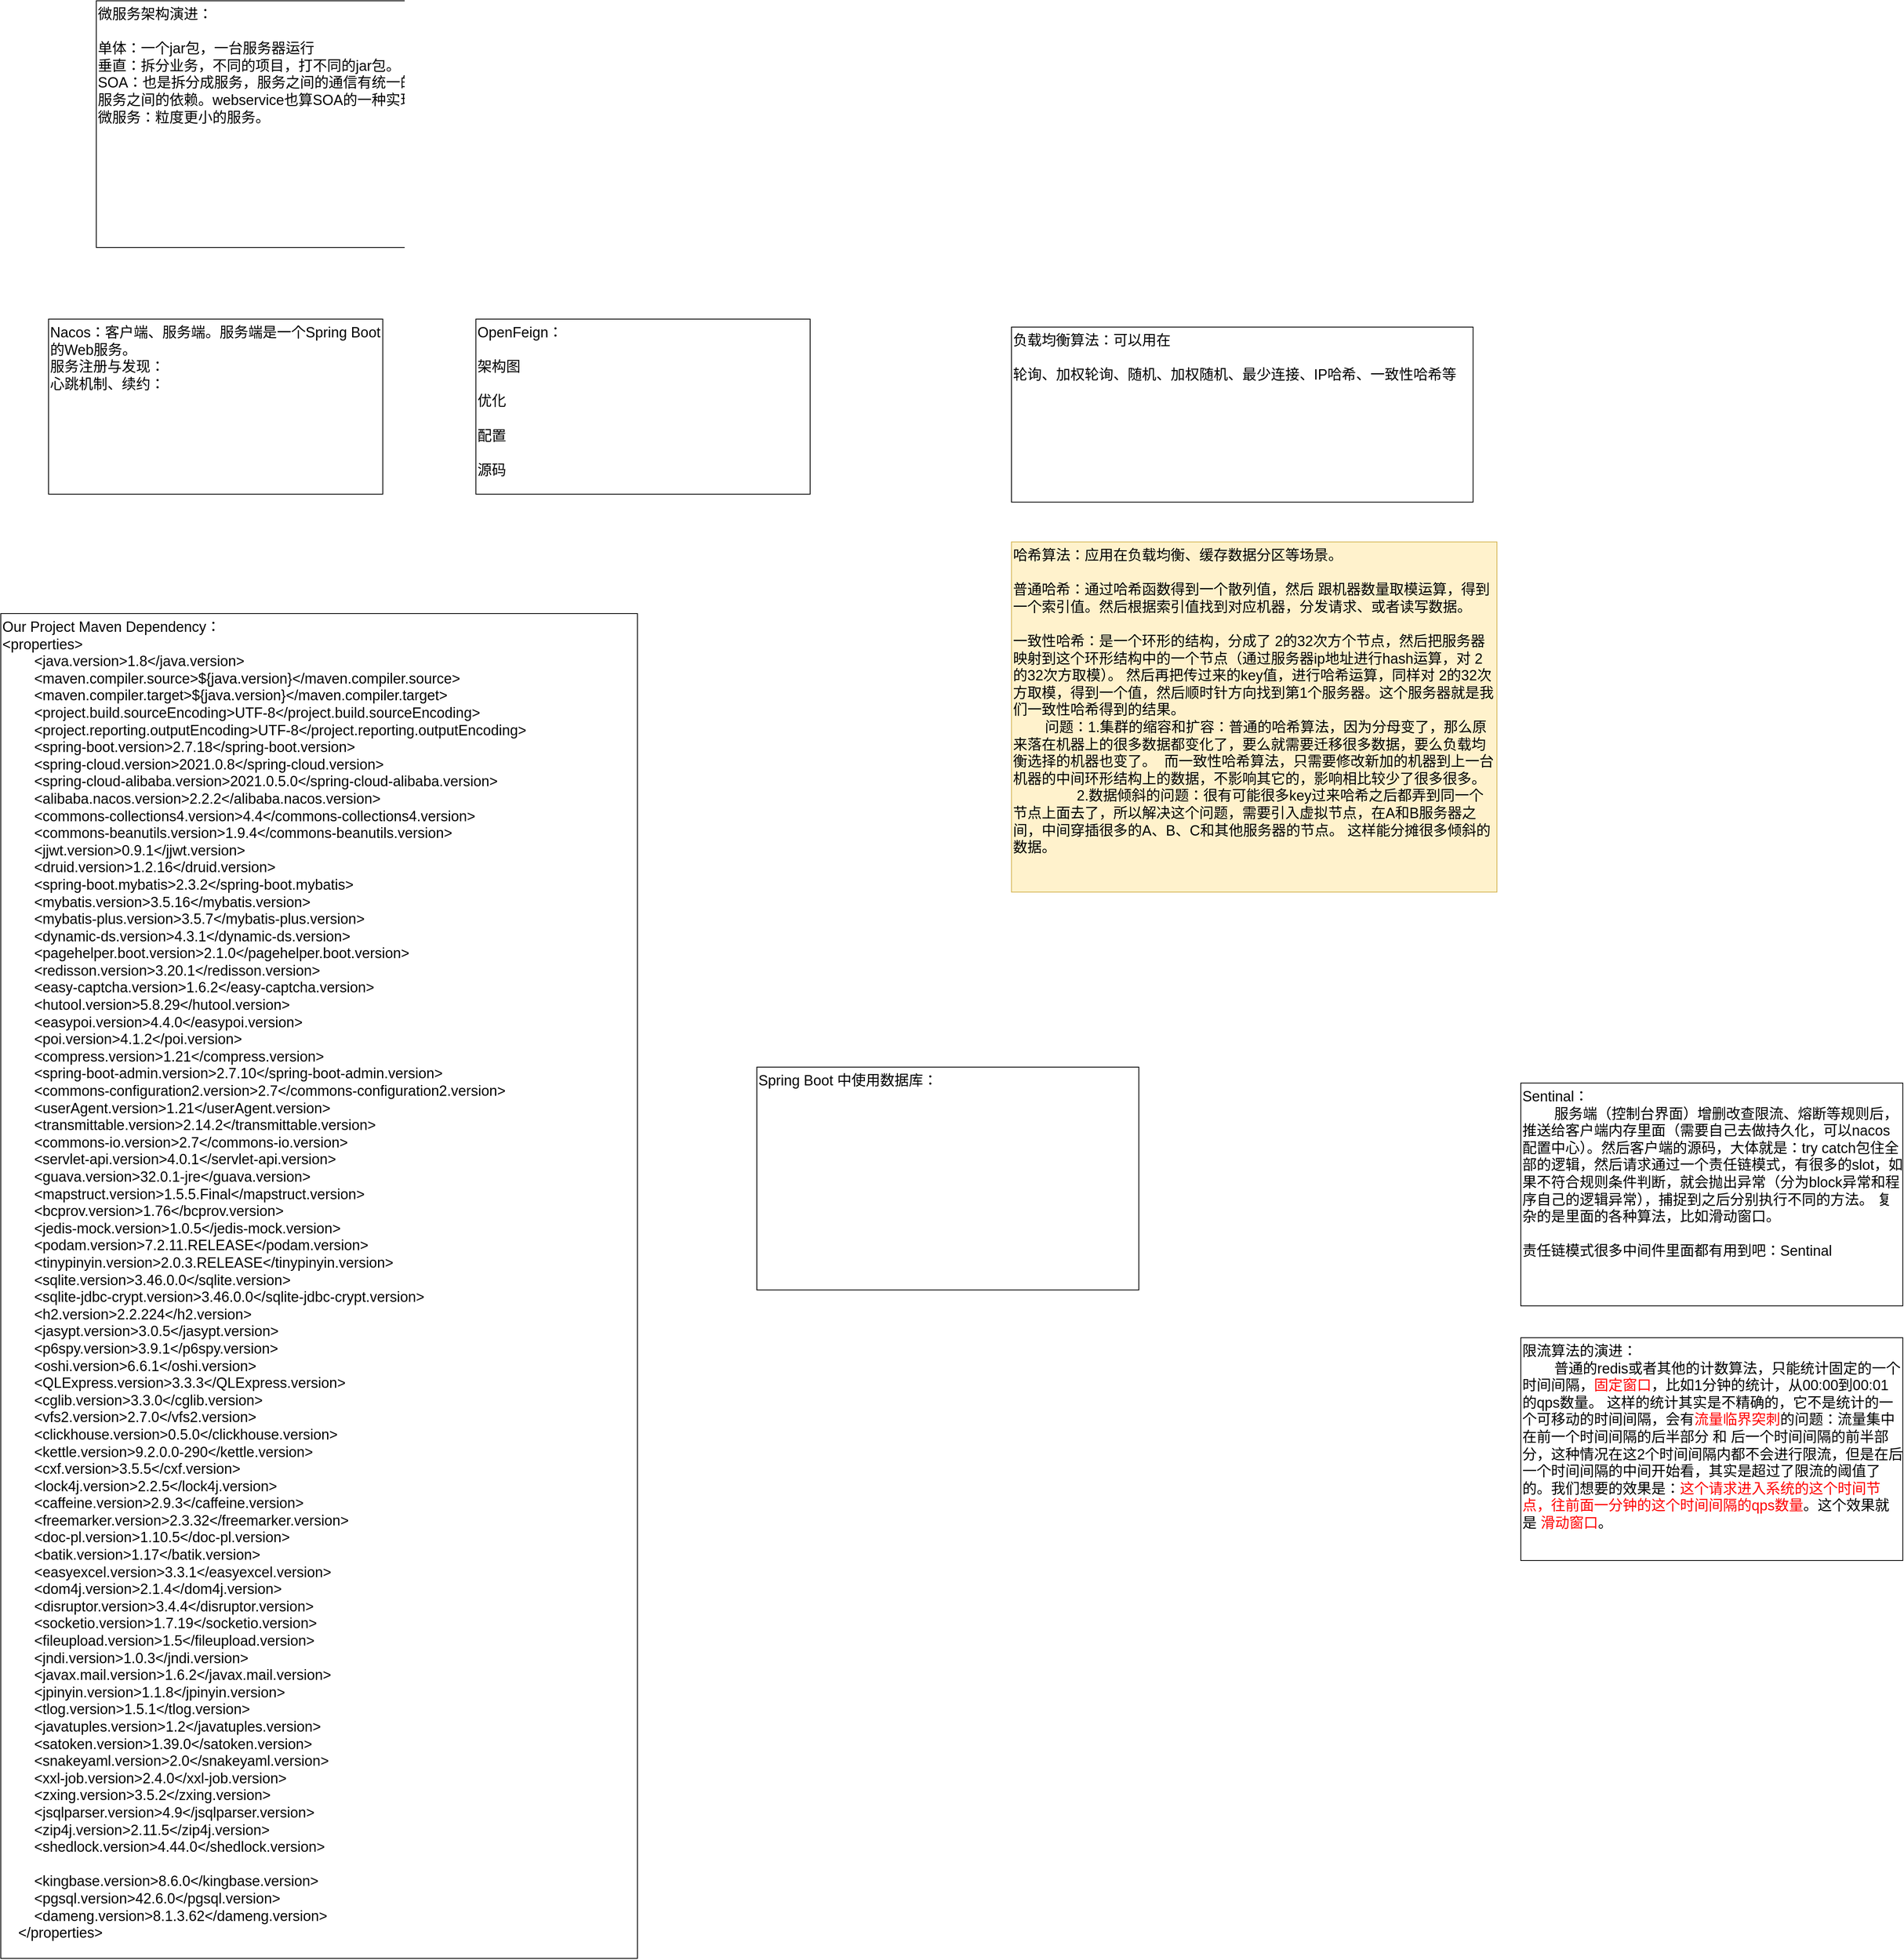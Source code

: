 <mxfile version="26.1.0">
  <diagram name="第 1 页" id="bNRUMGfdpHtpgNB-Gve9">
    <mxGraphModel dx="2225" dy="1887" grid="1" gridSize="10" guides="1" tooltips="1" connect="1" arrows="1" fold="1" page="1" pageScale="1" pageWidth="827" pageHeight="1169" math="0" shadow="0">
      <root>
        <mxCell id="0" />
        <mxCell id="1" parent="0" />
        <mxCell id="2RxM4l89XDD24nxAgFgx-1" value="Nacos：客户端、服务端。服务端是一个Spring Boot的Web服务。&lt;div&gt;服务注册与发现：&lt;/div&gt;&lt;div&gt;心跳机制、续约：&lt;br&gt;&lt;div&gt;&lt;br&gt;&lt;/div&gt;&lt;/div&gt;" style="rounded=0;whiteSpace=wrap;html=1;fontSize=18;verticalAlign=top;align=left;" parent="1" vertex="1">
          <mxGeometry x="-130" y="140" width="420" height="220" as="geometry" />
        </mxCell>
        <mxCell id="2RxM4l89XDD24nxAgFgx-2" value="&lt;div&gt;OpenFeign：&lt;/div&gt;&lt;div&gt;&lt;br&gt;&lt;/div&gt;&lt;div&gt;架构图&lt;/div&gt;&lt;div&gt;&lt;br&gt;&lt;/div&gt;&lt;div&gt;优化&lt;/div&gt;&lt;div&gt;&lt;br&gt;&lt;/div&gt;&lt;div&gt;配置&lt;/div&gt;&lt;div&gt;&lt;br&gt;&lt;/div&gt;&lt;div&gt;源码&lt;/div&gt;" style="rounded=0;whiteSpace=wrap;html=1;fontSize=18;verticalAlign=top;align=left;" parent="1" vertex="1">
          <mxGeometry x="407" y="140" width="420" height="220" as="geometry" />
        </mxCell>
        <mxCell id="2RxM4l89XDD24nxAgFgx-3" value="Our Project Maven Dependency：&lt;div&gt;&lt;div&gt;&amp;lt;properties&amp;gt;&lt;/div&gt;&lt;div&gt;&amp;nbsp; &amp;nbsp; &amp;nbsp; &amp;nbsp; &amp;lt;java.version&amp;gt;1.8&amp;lt;/java.version&amp;gt;&lt;/div&gt;&lt;div&gt;&amp;nbsp; &amp;nbsp; &amp;nbsp; &amp;nbsp; &amp;lt;maven.compiler.source&amp;gt;${java.version}&amp;lt;/maven.compiler.source&amp;gt;&lt;/div&gt;&lt;div&gt;&amp;nbsp; &amp;nbsp; &amp;nbsp; &amp;nbsp; &amp;lt;maven.compiler.target&amp;gt;${java.version}&amp;lt;/maven.compiler.target&amp;gt;&lt;/div&gt;&lt;div&gt;&amp;nbsp; &amp;nbsp; &amp;nbsp; &amp;nbsp; &amp;lt;project.build.sourceEncoding&amp;gt;UTF-8&amp;lt;/project.build.sourceEncoding&amp;gt;&lt;/div&gt;&lt;div&gt;&amp;nbsp; &amp;nbsp; &amp;nbsp; &amp;nbsp; &amp;lt;project.reporting.outputEncoding&amp;gt;UTF-8&amp;lt;/project.reporting.outputEncoding&amp;gt;&lt;/div&gt;&lt;div&gt;&amp;nbsp; &amp;nbsp; &amp;nbsp; &amp;nbsp; &amp;lt;spring-boot.version&amp;gt;2.7.18&amp;lt;/spring-boot.version&amp;gt;&lt;/div&gt;&lt;div&gt;&amp;nbsp; &amp;nbsp; &amp;nbsp; &amp;nbsp; &amp;lt;spring-cloud.version&amp;gt;2021.0.8&amp;lt;/spring-cloud.version&amp;gt;&lt;/div&gt;&lt;div&gt;&amp;nbsp; &amp;nbsp; &amp;nbsp; &amp;nbsp; &amp;lt;spring-cloud-alibaba.version&amp;gt;2021.0.5.0&amp;lt;/spring-cloud-alibaba.version&amp;gt;&lt;/div&gt;&lt;div&gt;&amp;nbsp; &amp;nbsp; &amp;nbsp; &amp;nbsp; &amp;lt;alibaba.nacos.version&amp;gt;2.2.2&amp;lt;/alibaba.nacos.version&amp;gt;&lt;/div&gt;&lt;div&gt;&amp;nbsp; &amp;nbsp; &amp;nbsp; &amp;nbsp; &amp;lt;commons-collections4.version&amp;gt;4.4&amp;lt;/commons-collections4.version&amp;gt;&lt;/div&gt;&lt;div&gt;&amp;nbsp; &amp;nbsp; &amp;nbsp; &amp;nbsp; &amp;lt;commons-beanutils.version&amp;gt;1.9.4&amp;lt;/commons-beanutils.version&amp;gt;&lt;/div&gt;&lt;div&gt;&amp;nbsp; &amp;nbsp; &amp;nbsp; &amp;nbsp; &amp;lt;jjwt.version&amp;gt;0.9.1&amp;lt;/jjwt.version&amp;gt;&lt;/div&gt;&lt;div&gt;&amp;nbsp; &amp;nbsp; &amp;nbsp; &amp;nbsp; &amp;lt;druid.version&amp;gt;1.2.16&amp;lt;/druid.version&amp;gt;&lt;/div&gt;&lt;div&gt;&amp;nbsp; &amp;nbsp; &amp;nbsp; &amp;nbsp; &amp;lt;spring-boot.mybatis&amp;gt;2.3.2&amp;lt;/spring-boot.mybatis&amp;gt;&lt;/div&gt;&lt;div&gt;&amp;nbsp; &amp;nbsp; &amp;nbsp; &amp;nbsp; &amp;lt;mybatis.version&amp;gt;3.5.16&amp;lt;/mybatis.version&amp;gt;&lt;/div&gt;&lt;div&gt;&amp;nbsp; &amp;nbsp; &amp;nbsp; &amp;nbsp; &amp;lt;mybatis-plus.version&amp;gt;3.5.7&amp;lt;/mybatis-plus.version&amp;gt;&lt;/div&gt;&lt;div&gt;&amp;nbsp; &amp;nbsp; &amp;nbsp; &amp;nbsp; &amp;lt;dynamic-ds.version&amp;gt;4.3.1&amp;lt;/dynamic-ds.version&amp;gt;&lt;/div&gt;&lt;div&gt;&amp;nbsp; &amp;nbsp; &amp;nbsp; &amp;nbsp; &amp;lt;pagehelper.boot.version&amp;gt;2.1.0&amp;lt;/pagehelper.boot.version&amp;gt;&lt;/div&gt;&lt;div&gt;&amp;nbsp; &amp;nbsp; &amp;nbsp; &amp;nbsp; &amp;lt;redisson.version&amp;gt;3.20.1&amp;lt;/redisson.version&amp;gt;&lt;/div&gt;&lt;div&gt;&amp;nbsp; &amp;nbsp; &amp;nbsp; &amp;nbsp; &amp;lt;easy-captcha.version&amp;gt;1.6.2&amp;lt;/easy-captcha.version&amp;gt;&lt;/div&gt;&lt;div&gt;&amp;nbsp; &amp;nbsp; &amp;nbsp; &amp;nbsp; &amp;lt;hutool.version&amp;gt;5.8.29&amp;lt;/hutool.version&amp;gt;&lt;/div&gt;&lt;div&gt;&amp;nbsp; &amp;nbsp; &amp;nbsp; &amp;nbsp; &amp;lt;easypoi.version&amp;gt;4.4.0&amp;lt;/easypoi.version&amp;gt;&lt;/div&gt;&lt;div&gt;&amp;nbsp; &amp;nbsp; &amp;nbsp; &amp;nbsp; &amp;lt;poi.version&amp;gt;4.1.2&amp;lt;/poi.version&amp;gt;&lt;/div&gt;&lt;div&gt;&amp;nbsp; &amp;nbsp; &amp;nbsp; &amp;nbsp; &amp;lt;compress.version&amp;gt;1.21&amp;lt;/compress.version&amp;gt;&lt;/div&gt;&lt;div&gt;&amp;nbsp; &amp;nbsp; &amp;nbsp; &amp;nbsp; &amp;lt;spring-boot-admin.version&amp;gt;2.7.10&amp;lt;/spring-boot-admin.version&amp;gt;&lt;/div&gt;&lt;div&gt;&amp;nbsp; &amp;nbsp; &amp;nbsp; &amp;nbsp; &amp;lt;commons-configuration2.version&amp;gt;2.7&amp;lt;/commons-configuration2.version&amp;gt;&lt;/div&gt;&lt;div&gt;&amp;nbsp; &amp;nbsp; &amp;nbsp; &amp;nbsp; &amp;lt;userAgent.version&amp;gt;1.21&amp;lt;/userAgent.version&amp;gt;&lt;/div&gt;&lt;div&gt;&amp;nbsp; &amp;nbsp; &amp;nbsp; &amp;nbsp; &amp;lt;transmittable.version&amp;gt;2.14.2&amp;lt;/transmittable.version&amp;gt;&lt;/div&gt;&lt;div&gt;&amp;nbsp; &amp;nbsp; &amp;nbsp; &amp;nbsp; &amp;lt;commons-io.version&amp;gt;2.7&amp;lt;/commons-io.version&amp;gt;&lt;/div&gt;&lt;div&gt;&amp;nbsp; &amp;nbsp; &amp;nbsp; &amp;nbsp; &amp;lt;servlet-api.version&amp;gt;4.0.1&amp;lt;/servlet-api.version&amp;gt;&lt;/div&gt;&lt;div&gt;&amp;nbsp; &amp;nbsp; &amp;nbsp; &amp;nbsp; &amp;lt;guava.version&amp;gt;32.0.1-jre&amp;lt;/guava.version&amp;gt;&lt;/div&gt;&lt;div&gt;&amp;nbsp; &amp;nbsp; &amp;nbsp; &amp;nbsp; &amp;lt;mapstruct.version&amp;gt;1.5.5.Final&amp;lt;/mapstruct.version&amp;gt;&lt;/div&gt;&lt;div&gt;&amp;nbsp; &amp;nbsp; &amp;nbsp; &amp;nbsp; &amp;lt;bcprov.version&amp;gt;1.76&amp;lt;/bcprov.version&amp;gt;&lt;/div&gt;&lt;div&gt;&amp;nbsp; &amp;nbsp; &amp;nbsp; &amp;nbsp; &amp;lt;jedis-mock.version&amp;gt;1.0.5&amp;lt;/jedis-mock.version&amp;gt;&lt;/div&gt;&lt;div&gt;&amp;nbsp; &amp;nbsp; &amp;nbsp; &amp;nbsp; &amp;lt;podam.version&amp;gt;7.2.11.RELEASE&amp;lt;/podam.version&amp;gt;&lt;/div&gt;&lt;div&gt;&amp;nbsp; &amp;nbsp; &amp;nbsp; &amp;nbsp; &amp;lt;tinypinyin.version&amp;gt;2.0.3.RELEASE&amp;lt;/tinypinyin.version&amp;gt;&lt;/div&gt;&lt;div&gt;&amp;nbsp; &amp;nbsp; &amp;nbsp; &amp;nbsp; &amp;lt;sqlite.version&amp;gt;3.46.0.0&amp;lt;/sqlite.version&amp;gt;&lt;/div&gt;&lt;div&gt;&amp;nbsp; &amp;nbsp; &amp;nbsp; &amp;nbsp; &amp;lt;sqlite-jdbc-crypt.version&amp;gt;3.46.0.0&amp;lt;/sqlite-jdbc-crypt.version&amp;gt;&lt;/div&gt;&lt;div&gt;&amp;nbsp; &amp;nbsp; &amp;nbsp; &amp;nbsp; &amp;lt;h2.version&amp;gt;2.2.224&amp;lt;/h2.version&amp;gt;&lt;/div&gt;&lt;div&gt;&amp;nbsp; &amp;nbsp; &amp;nbsp; &amp;nbsp; &amp;lt;jasypt.version&amp;gt;3.0.5&amp;lt;/jasypt.version&amp;gt;&lt;/div&gt;&lt;div&gt;&amp;nbsp; &amp;nbsp; &amp;nbsp; &amp;nbsp; &amp;lt;p6spy.version&amp;gt;3.9.1&amp;lt;/p6spy.version&amp;gt;&lt;/div&gt;&lt;div&gt;&amp;nbsp; &amp;nbsp; &amp;nbsp; &amp;nbsp; &amp;lt;oshi.version&amp;gt;6.6.1&amp;lt;/oshi.version&amp;gt;&lt;/div&gt;&lt;div&gt;&amp;nbsp; &amp;nbsp; &amp;nbsp; &amp;nbsp; &amp;lt;QLExpress.version&amp;gt;3.3.3&amp;lt;/QLExpress.version&amp;gt;&lt;/div&gt;&lt;div&gt;&amp;nbsp; &amp;nbsp; &amp;nbsp; &amp;nbsp; &amp;lt;cglib.version&amp;gt;3.3.0&amp;lt;/cglib.version&amp;gt;&lt;/div&gt;&lt;div&gt;&amp;nbsp; &amp;nbsp; &amp;nbsp; &amp;nbsp; &amp;lt;vfs2.version&amp;gt;2.7.0&amp;lt;/vfs2.version&amp;gt;&lt;/div&gt;&lt;div&gt;&amp;nbsp; &amp;nbsp; &amp;nbsp; &amp;nbsp; &amp;lt;clickhouse.version&amp;gt;0.5.0&amp;lt;/clickhouse.version&amp;gt;&lt;/div&gt;&lt;div&gt;&amp;nbsp; &amp;nbsp; &amp;nbsp; &amp;nbsp; &amp;lt;kettle.version&amp;gt;9.2.0.0-290&amp;lt;/kettle.version&amp;gt;&lt;/div&gt;&lt;div&gt;&amp;nbsp; &amp;nbsp; &amp;nbsp; &amp;nbsp; &amp;lt;cxf.version&amp;gt;3.5.5&amp;lt;/cxf.version&amp;gt;&lt;/div&gt;&lt;div&gt;&amp;nbsp; &amp;nbsp; &amp;nbsp; &amp;nbsp; &amp;lt;lock4j.version&amp;gt;2.2.5&amp;lt;/lock4j.version&amp;gt;&lt;/div&gt;&lt;div&gt;&amp;nbsp; &amp;nbsp; &amp;nbsp; &amp;nbsp; &amp;lt;caffeine.version&amp;gt;2.9.3&amp;lt;/caffeine.version&amp;gt;&lt;/div&gt;&lt;div&gt;&amp;nbsp; &amp;nbsp; &amp;nbsp; &amp;nbsp; &amp;lt;freemarker.version&amp;gt;2.3.32&amp;lt;/freemarker.version&amp;gt;&lt;/div&gt;&lt;div&gt;&amp;nbsp; &amp;nbsp; &amp;nbsp; &amp;nbsp; &amp;lt;doc-pl.version&amp;gt;1.10.5&amp;lt;/doc-pl.version&amp;gt;&lt;/div&gt;&lt;div&gt;&amp;nbsp; &amp;nbsp; &amp;nbsp; &amp;nbsp; &amp;lt;batik.version&amp;gt;1.17&amp;lt;/batik.version&amp;gt;&lt;/div&gt;&lt;div&gt;&amp;nbsp; &amp;nbsp; &amp;nbsp; &amp;nbsp; &amp;lt;easyexcel.version&amp;gt;3.3.1&amp;lt;/easyexcel.version&amp;gt;&lt;/div&gt;&lt;div&gt;&amp;nbsp; &amp;nbsp; &amp;nbsp; &amp;nbsp; &amp;lt;dom4j.version&amp;gt;2.1.4&amp;lt;/dom4j.version&amp;gt;&lt;/div&gt;&lt;div&gt;&amp;nbsp; &amp;nbsp; &amp;nbsp; &amp;nbsp; &amp;lt;disruptor.version&amp;gt;3.4.4&amp;lt;/disruptor.version&amp;gt;&lt;/div&gt;&lt;div&gt;&amp;nbsp; &amp;nbsp; &amp;nbsp; &amp;nbsp; &amp;lt;socketio.version&amp;gt;1.7.19&amp;lt;/socketio.version&amp;gt;&lt;/div&gt;&lt;div&gt;&amp;nbsp; &amp;nbsp; &amp;nbsp; &amp;nbsp; &amp;lt;fileupload.version&amp;gt;1.5&amp;lt;/fileupload.version&amp;gt;&lt;/div&gt;&lt;div&gt;&amp;nbsp; &amp;nbsp; &amp;nbsp; &amp;nbsp; &amp;lt;jndi.version&amp;gt;1.0.3&amp;lt;/jndi.version&amp;gt;&lt;/div&gt;&lt;div&gt;&amp;nbsp; &amp;nbsp; &amp;nbsp; &amp;nbsp; &amp;lt;javax.mail.version&amp;gt;1.6.2&amp;lt;/javax.mail.version&amp;gt;&lt;/div&gt;&lt;div&gt;&amp;nbsp; &amp;nbsp; &amp;nbsp; &amp;nbsp; &amp;lt;jpinyin.version&amp;gt;1.1.8&amp;lt;/jpinyin.version&amp;gt;&lt;/div&gt;&lt;div&gt;&amp;nbsp; &amp;nbsp; &amp;nbsp; &amp;nbsp; &amp;lt;tlog.version&amp;gt;1.5.1&amp;lt;/tlog.version&amp;gt;&lt;/div&gt;&lt;div&gt;&amp;nbsp; &amp;nbsp; &amp;nbsp; &amp;nbsp; &amp;lt;javatuples.version&amp;gt;1.2&amp;lt;/javatuples.version&amp;gt;&lt;/div&gt;&lt;div&gt;&amp;nbsp; &amp;nbsp; &amp;nbsp; &amp;nbsp; &amp;lt;satoken.version&amp;gt;1.39.0&amp;lt;/satoken.version&amp;gt;&lt;/div&gt;&lt;div&gt;&amp;nbsp; &amp;nbsp; &amp;nbsp; &amp;nbsp; &amp;lt;snakeyaml.version&amp;gt;2.0&amp;lt;/snakeyaml.version&amp;gt;&lt;/div&gt;&lt;div&gt;&amp;nbsp; &amp;nbsp; &amp;nbsp; &amp;nbsp; &amp;lt;xxl-job.version&amp;gt;2.4.0&amp;lt;/xxl-job.version&amp;gt;&lt;/div&gt;&lt;div&gt;&amp;nbsp; &amp;nbsp; &amp;nbsp; &amp;nbsp; &amp;lt;zxing.version&amp;gt;3.5.2&amp;lt;/zxing.version&amp;gt;&lt;/div&gt;&lt;div&gt;&amp;nbsp; &amp;nbsp; &amp;nbsp; &amp;nbsp; &amp;lt;jsqlparser.version&amp;gt;4.9&amp;lt;/jsqlparser.version&amp;gt;&lt;/div&gt;&lt;div&gt;&amp;nbsp; &amp;nbsp; &amp;nbsp; &amp;nbsp; &amp;lt;zip4j.version&amp;gt;2.11.5&amp;lt;/zip4j.version&amp;gt;&lt;/div&gt;&lt;div&gt;&amp;nbsp; &amp;nbsp; &amp;nbsp; &amp;nbsp; &amp;lt;shedlock.version&amp;gt;4.44.0&amp;lt;/shedlock.version&amp;gt;&lt;/div&gt;&lt;div&gt;&lt;br&gt;&lt;/div&gt;&lt;div&gt;&amp;nbsp; &amp;nbsp; &amp;nbsp; &amp;nbsp; &amp;lt;kingbase.version&amp;gt;8.6.0&amp;lt;/kingbase.version&amp;gt;&lt;/div&gt;&lt;div&gt;&amp;nbsp; &amp;nbsp; &amp;nbsp; &amp;nbsp; &amp;lt;pgsql.version&amp;gt;42.6.0&amp;lt;/pgsql.version&amp;gt;&lt;/div&gt;&lt;div&gt;&amp;nbsp; &amp;nbsp; &amp;nbsp; &amp;nbsp; &amp;lt;dameng.version&amp;gt;8.1.3.62&amp;lt;/dameng.version&amp;gt;&lt;/div&gt;&lt;div&gt;&amp;nbsp; &amp;nbsp; &amp;lt;/properties&amp;gt;&lt;/div&gt;&lt;div&gt;&lt;br&gt;&lt;/div&gt;&lt;/div&gt;" style="rounded=0;whiteSpace=wrap;html=1;fontSize=18;verticalAlign=top;align=left;" parent="1" vertex="1">
          <mxGeometry x="-190" y="510" width="800" height="1690" as="geometry" />
        </mxCell>
        <mxCell id="8Nu4Ka4w16lwiklZhjRO-1" value="微服务架构演进：&lt;div&gt;&lt;br&gt;&lt;/div&gt;&lt;div&gt;单体：一个jar包，一台服务器运行&lt;/div&gt;&lt;div&gt;垂直：拆分业务，不同的项目，打不同的jar包。&lt;/div&gt;&lt;div&gt;SOA：也是拆分成服务，服务之间的通信有统一的规则，比如ESB企业服务总线来管理服务之间的依赖。webservice也算SOA的一种实现。&lt;/div&gt;&lt;div&gt;微服务：粒度更小的服务。&lt;br&gt;&lt;div&gt;&lt;br&gt;&lt;/div&gt;&lt;/div&gt;" style="rounded=0;whiteSpace=wrap;html=1;fontSize=18;verticalAlign=top;align=left;" parent="1" vertex="1">
          <mxGeometry x="-70" y="-260" width="700" height="310" as="geometry" />
        </mxCell>
        <mxCell id="JkpguMBfyvvDvHadpzbC-1" value="&lt;div&gt;负载均衡算法：可以用在&lt;/div&gt;&lt;div&gt;&lt;br&gt;&lt;/div&gt;&lt;div&gt;轮询、加权轮询、随机、加权随机、最少连接、IP哈希、一致性哈希等&lt;/div&gt;" style="rounded=0;whiteSpace=wrap;html=1;fontSize=18;verticalAlign=top;align=left;" parent="1" vertex="1">
          <mxGeometry x="1080" y="150" width="580" height="220" as="geometry" />
        </mxCell>
        <mxCell id="VfdaiQWPS9US5twS7hE0-1" value="&lt;div&gt;哈希算法：应用在负载均衡、缓存数据分区等场景。&lt;/div&gt;&lt;div&gt;&lt;br&gt;&lt;/div&gt;&lt;div&gt;普通哈希：通过哈希函数得到一个散列值，然后 跟机器数量取模运算，得到一个索引值。然后根据索引值找到对应机器，分发请求、或者读写数据。&lt;/div&gt;&lt;div&gt;&lt;br&gt;&lt;/div&gt;一致性哈希：是一个环形的结构，分成了 2的32次方个节点，然后把服务器映射到这个环形结构中的一个节点（通过服务器ip地址进行hash运算，对 2的32次方取模）。 然后再把传过来的key值，进行哈希运算，同样对 2的32次方取模，得到一个值，然后顺时针方向找到第1个服务器。这个服务器就是我们一致性哈希得到的结果。&lt;div&gt;&lt;span style=&quot;white-space: pre;&quot;&gt;&#x9;&lt;/span&gt;问题：1.集群的缩容和扩容：普通的哈希算法，因为分母变了，那么原来落在机器上的很多数据都变化了，要么就需要迁移很多数据，要么负载均衡选择的机器也变了。&amp;nbsp; 而一致性哈希算法，只需要修改新加的机器到上一台机器的中间环形结构上的数据，不影响其它的，影响相比较少了很多很多。&lt;br&gt;&lt;/div&gt;&lt;div&gt;&lt;span style=&quot;white-space: pre;&quot;&gt;&#x9;&lt;/span&gt;&lt;span style=&quot;white-space: pre;&quot;&gt;&#x9;&lt;/span&gt;2.数据倾斜的问题：很有可能很多key过来哈希之后都弄到同一个节点上面去了，所以解决这个问题，需要引入虚拟节点，在A和B服务器之间，中间穿插很多的A、B、C和其他服务器的节点。 这样能分摊很多倾斜的数据。&lt;br&gt;&lt;/div&gt;" style="rounded=0;whiteSpace=wrap;html=1;fontSize=18;verticalAlign=top;align=left;fillColor=#fff2cc;strokeColor=#d6b656;" parent="1" vertex="1">
          <mxGeometry x="1080" y="420" width="610" height="440" as="geometry" />
        </mxCell>
        <mxCell id="VfdaiQWPS9US5twS7hE0-2" value="Spring Boot 中使用数据库：" style="rounded=0;whiteSpace=wrap;html=1;fontSize=18;verticalAlign=top;align=left;" parent="1" vertex="1">
          <mxGeometry x="760" y="1080" width="480" height="280" as="geometry" />
        </mxCell>
        <mxCell id="llbknPpr0wl2aexQ5wte-1" value="Sentinal：&lt;div&gt;&lt;span style=&quot;white-space: pre;&quot;&gt;&#x9;&lt;/span&gt;服务端（控制台界面）增删改查限流、熔断等规则后，推送给客户端内存里面（需要自己去做持久化，可以nacos配置中心）。然后客户端的源码，大体就是：try catch包住全部的逻辑，然后请求通过一个责任链模式，有很多的slot，如果不符合规则条件判断，就会抛出异常（分为block异常和程序自己的逻辑异常），捕捉到之后分别执行不同的方法。 复杂的是里面的各种算法，比如滑动窗口。&lt;br&gt;&lt;/div&gt;&lt;div&gt;&lt;br&gt;&lt;/div&gt;&lt;div&gt;责任链模式很多中间件里面都有用到吧：Sentinal&lt;/div&gt;&lt;div&gt;&lt;br&gt;&lt;/div&gt;" style="rounded=0;whiteSpace=wrap;html=1;fontSize=18;verticalAlign=top;align=left;" parent="1" vertex="1">
          <mxGeometry x="1720" y="1100" width="480" height="280" as="geometry" />
        </mxCell>
        <mxCell id="UeN3P7YvOwQrCzJwxY_4-1" value="限流算法的演进：&lt;div&gt;&lt;span style=&quot;white-space: pre;&quot;&gt;&#x9;&lt;/span&gt;普通的redis或者其他的计数算法，只能统计固定的一个时间间隔，&lt;font style=&quot;color: rgb(255, 0, 0);&quot;&gt;固定窗口&lt;/font&gt;，比如1分钟的统计，从00:00到00:01的qps数量。 这样的统计其实是不精确的，&lt;span style=&quot;background-color: transparent; color: light-dark(rgb(0, 0, 0), rgb(255, 255, 255));&quot;&gt;它不是统计的一个可移动的时间间隔，&lt;/span&gt;&lt;span style=&quot;background-color: transparent; color: light-dark(rgb(0, 0, 0), rgb(255, 255, 255));&quot;&gt;会有&lt;/span&gt;&lt;font style=&quot;background-color: transparent; color: rgb(255, 0, 0);&quot;&gt;流量临界突刺&lt;/font&gt;&lt;span style=&quot;background-color: transparent; color: light-dark(rgb(0, 0, 0), rgb(255, 255, 255));&quot;&gt;的问题：流量集中在前一个时间间隔的后半部分 和 后一个时间间隔的前半部分，这种情况在这2个时间间隔内都不会进行限流，但是在后一个时间间隔的中间开始看，其实是超过了限流的阈值了的。我们想要的效果是：&lt;/span&gt;&lt;font style=&quot;background-color: transparent; color: rgb(255, 0, 0);&quot;&gt;这个请求进入系统的这个时间节点，往前面一分钟的这个时间间隔的qps数量&lt;/font&gt;&lt;span style=&quot;background-color: transparent; color: light-dark(rgb(0, 0, 0), rgb(255, 255, 255));&quot;&gt;。这个效果就是 &lt;/span&gt;&lt;font style=&quot;background-color: transparent; color: rgb(255, 0, 0);&quot;&gt;滑动窗口&lt;/font&gt;&lt;span style=&quot;background-color: transparent; color: light-dark(rgb(0, 0, 0), rgb(255, 255, 255));&quot;&gt;。&lt;/span&gt;&lt;/div&gt;&lt;div&gt;&lt;div&gt;&lt;br&gt;&lt;/div&gt;&lt;/div&gt;" style="rounded=0;whiteSpace=wrap;html=1;fontSize=18;verticalAlign=top;align=left;" vertex="1" parent="1">
          <mxGeometry x="1720" y="1420" width="480" height="280" as="geometry" />
        </mxCell>
      </root>
    </mxGraphModel>
  </diagram>
</mxfile>
